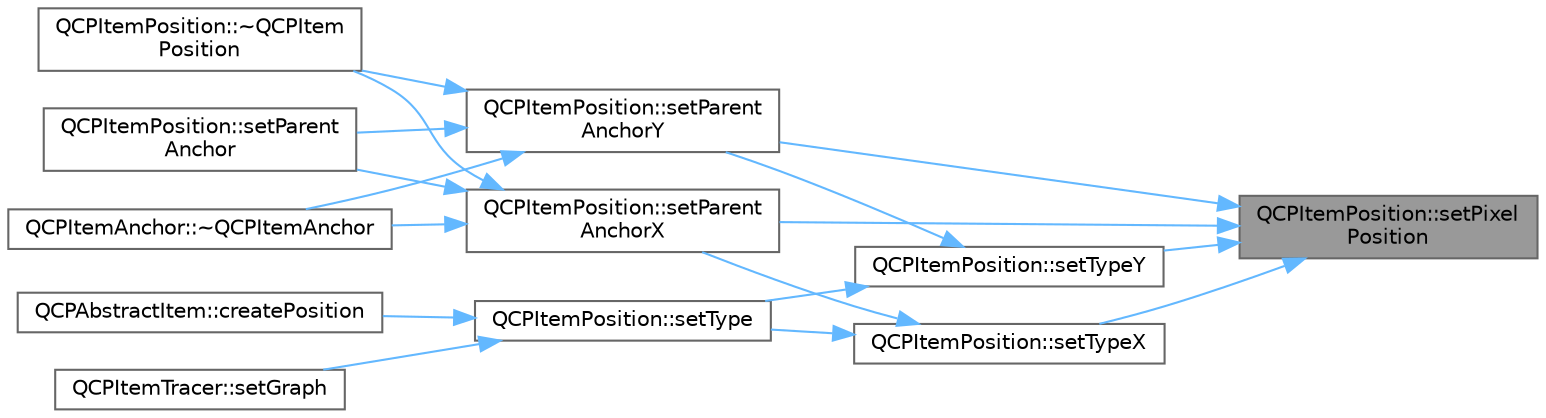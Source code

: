 digraph "QCPItemPosition::setPixelPosition"
{
 // LATEX_PDF_SIZE
  bgcolor="transparent";
  edge [fontname=Helvetica,fontsize=10,labelfontname=Helvetica,labelfontsize=10];
  node [fontname=Helvetica,fontsize=10,shape=box,height=0.2,width=0.4];
  rankdir="RL";
  Node1 [label="QCPItemPosition::setPixel\lPosition",height=0.2,width=0.4,color="gray40", fillcolor="grey60", style="filled", fontcolor="black",tooltip=" "];
  Node1 -> Node2 [dir="back",color="steelblue1",style="solid"];
  Node2 [label="QCPItemPosition::setParent\lAnchorX",height=0.2,width=0.4,color="grey40", fillcolor="white", style="filled",URL="$class_q_c_p_item_position.html#add71461a973927c74e42179480916d9c",tooltip=" "];
  Node2 -> Node3 [dir="back",color="steelblue1",style="solid"];
  Node3 [label="QCPItemPosition::setParent\lAnchor",height=0.2,width=0.4,color="grey40", fillcolor="white", style="filled",URL="$class_q_c_p_item_position.html#ac094d67a95d2dceafa0d50b9db3a7e51",tooltip=" "];
  Node2 -> Node4 [dir="back",color="steelblue1",style="solid"];
  Node4 [label="QCPItemAnchor::~QCPItemAnchor",height=0.2,width=0.4,color="grey40", fillcolor="white", style="filled",URL="$class_q_c_p_item_anchor.html#a1868559407600688ee4d1a4621e81ceb",tooltip=" "];
  Node2 -> Node5 [dir="back",color="steelblue1",style="solid"];
  Node5 [label="QCPItemPosition::~QCPItem\lPosition",height=0.2,width=0.4,color="grey40", fillcolor="white", style="filled",URL="$class_q_c_p_item_position.html#ad8a289016f7a62332f9c865c39ab2047",tooltip=" "];
  Node1 -> Node6 [dir="back",color="steelblue1",style="solid"];
  Node6 [label="QCPItemPosition::setParent\lAnchorY",height=0.2,width=0.4,color="grey40", fillcolor="white", style="filled",URL="$class_q_c_p_item_position.html#add5ec1db9d19cec58a3b5c9e0a0c3f9d",tooltip=" "];
  Node6 -> Node3 [dir="back",color="steelblue1",style="solid"];
  Node6 -> Node4 [dir="back",color="steelblue1",style="solid"];
  Node6 -> Node5 [dir="back",color="steelblue1",style="solid"];
  Node1 -> Node7 [dir="back",color="steelblue1",style="solid"];
  Node7 [label="QCPItemPosition::setTypeX",height=0.2,width=0.4,color="grey40", fillcolor="white", style="filled",URL="$class_q_c_p_item_position.html#a2113b2351d6d00457fb3559a4e20c3ea",tooltip=" "];
  Node7 -> Node2 [dir="back",color="steelblue1",style="solid"];
  Node7 -> Node8 [dir="back",color="steelblue1",style="solid"];
  Node8 [label="QCPItemPosition::setType",height=0.2,width=0.4,color="grey40", fillcolor="white", style="filled",URL="$class_q_c_p_item_position.html#aa476abf71ed8fa4c537457ebb1a754ad",tooltip=" "];
  Node8 -> Node9 [dir="back",color="steelblue1",style="solid"];
  Node9 [label="QCPAbstractItem::createPosition",height=0.2,width=0.4,color="grey40", fillcolor="white", style="filled",URL="$class_q_c_p_abstract_item.html#a75036d39c4d4e2e1a7dd145fff915d32",tooltip=" "];
  Node8 -> Node10 [dir="back",color="steelblue1",style="solid"];
  Node10 [label="QCPItemTracer::setGraph",height=0.2,width=0.4,color="grey40", fillcolor="white", style="filled",URL="$class_q_c_p_item_tracer.html#af5886f4ded8dd68cb4f3388f390790c0",tooltip=" "];
  Node1 -> Node11 [dir="back",color="steelblue1",style="solid"];
  Node11 [label="QCPItemPosition::setTypeY",height=0.2,width=0.4,color="grey40", fillcolor="white", style="filled",URL="$class_q_c_p_item_position.html#ac2a454aa5a54c1615c50686601ec4510",tooltip=" "];
  Node11 -> Node6 [dir="back",color="steelblue1",style="solid"];
  Node11 -> Node8 [dir="back",color="steelblue1",style="solid"];
}
